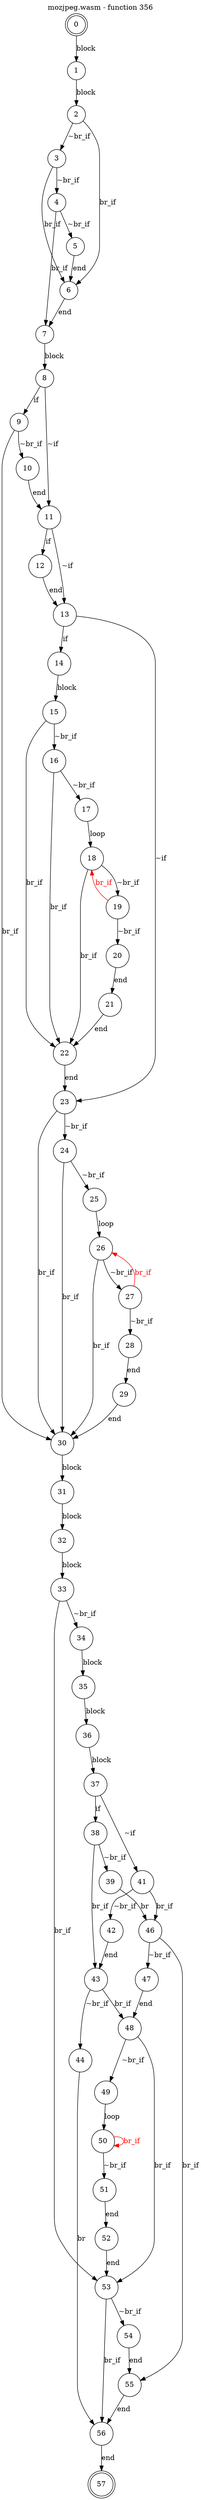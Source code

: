 digraph finite_state_machine {
    label = "mozjpeg.wasm - function 356"
    labelloc =  t
    labelfontsize = 16
    labelfontcolor = black
    labelfontname = "Helvetica"
    node [shape = doublecircle]; 0 57;
    node [shape = circle];
    0 -> 1[label="block"];
    1 -> 2[label="block"];
    2 -> 3[label="~br_if"];
    2 -> 6[label="br_if"];
    3 -> 4[label="~br_if"];
    3 -> 6[label="br_if"];
    4 -> 5[label="~br_if"];
    4 -> 7[label="br_if"];
    5 -> 6[label="end"];
    6 -> 7[label="end"];
    7 -> 8[label="block"];
    8 -> 9[label="if"];
    8 -> 11[label="~if"];
    9 -> 10[label="~br_if"];
    9 -> 30[label="br_if"];
    10 -> 11[label="end"];
    11 -> 12[label="if"];
    11 -> 13[label="~if"];
    12 -> 13[label="end"];
    13 -> 14[label="if"];
    13 -> 23[label="~if"];
    14 -> 15[label="block"];
    15 -> 16[label="~br_if"];
    15 -> 22[label="br_if"];
    16 -> 17[label="~br_if"];
    16 -> 22[label="br_if"];
    17 -> 18[label="loop"];
    18 -> 19[label="~br_if"];
    18 -> 22[label="br_if"];
    19 -> 20[label="~br_if"];
    19 -> 18[color="red" fontcolor="red" label="br_if"];
    20 -> 21[label="end"];
    21 -> 22[label="end"];
    22 -> 23[label="end"];
    23 -> 24[label="~br_if"];
    23 -> 30[label="br_if"];
    24 -> 25[label="~br_if"];
    24 -> 30[label="br_if"];
    25 -> 26[label="loop"];
    26 -> 27[label="~br_if"];
    26 -> 30[label="br_if"];
    27 -> 28[label="~br_if"];
    27 -> 26[color="red" fontcolor="red" label="br_if"];
    28 -> 29[label="end"];
    29 -> 30[label="end"];
    30 -> 31[label="block"];
    31 -> 32[label="block"];
    32 -> 33[label="block"];
    33 -> 34[label="~br_if"];
    33 -> 53[label="br_if"];
    34 -> 35[label="block"];
    35 -> 36[label="block"];
    36 -> 37[label="block"];
    37 -> 38[label="if"];
    37 -> 41[label="~if"];
    38 -> 39[label="~br_if"];
    38 -> 43[label="br_if"];
    39 -> 46[label="br"];
    41 -> 42[label="~br_if"];
    41 -> 46[label="br_if"];
    42 -> 43[label="end"];
    43 -> 44[label="~br_if"];
    43 -> 48[label="br_if"];
    44 -> 56[label="br"];
    46 -> 47[label="~br_if"];
    46 -> 55[label="br_if"];
    47 -> 48[label="end"];
    48 -> 49[label="~br_if"];
    48 -> 53[label="br_if"];
    49 -> 50[label="loop"];
    50 -> 51[label="~br_if"];
    50 -> 50[color="red" fontcolor="red" label="br_if"];
    51 -> 52[label="end"];
    52 -> 53[label="end"];
    53 -> 54[label="~br_if"];
    53 -> 56[label="br_if"];
    54 -> 55[label="end"];
    55 -> 56[label="end"];
    56 -> 57[label="end"];
}
